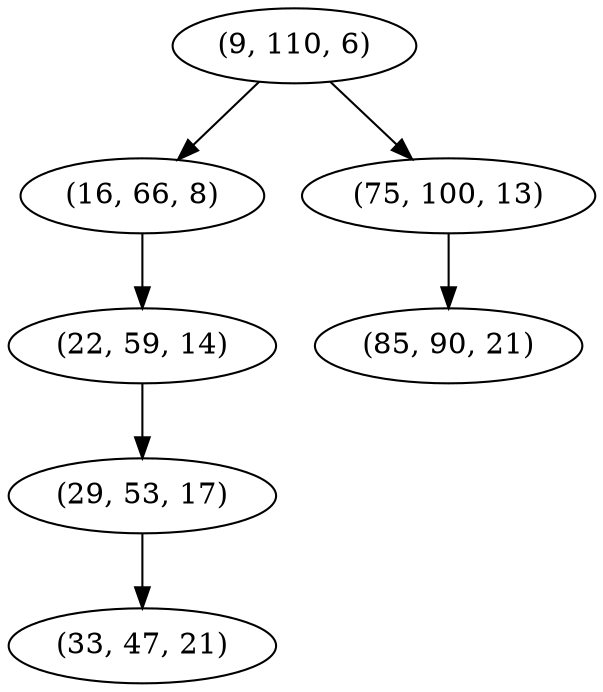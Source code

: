 digraph tree {
    "(9, 110, 6)";
    "(16, 66, 8)";
    "(22, 59, 14)";
    "(29, 53, 17)";
    "(33, 47, 21)";
    "(75, 100, 13)";
    "(85, 90, 21)";
    "(9, 110, 6)" -> "(16, 66, 8)";
    "(9, 110, 6)" -> "(75, 100, 13)";
    "(16, 66, 8)" -> "(22, 59, 14)";
    "(22, 59, 14)" -> "(29, 53, 17)";
    "(29, 53, 17)" -> "(33, 47, 21)";
    "(75, 100, 13)" -> "(85, 90, 21)";
}
